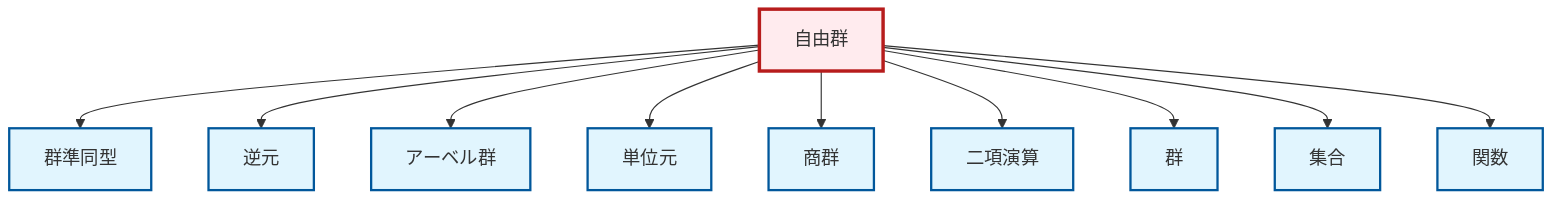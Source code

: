 graph TD
    classDef definition fill:#e1f5fe,stroke:#01579b,stroke-width:2px
    classDef theorem fill:#f3e5f5,stroke:#4a148c,stroke-width:2px
    classDef axiom fill:#fff3e0,stroke:#e65100,stroke-width:2px
    classDef example fill:#e8f5e9,stroke:#1b5e20,stroke-width:2px
    classDef current fill:#ffebee,stroke:#b71c1c,stroke-width:3px
    def-set["集合"]:::definition
    def-binary-operation["二項演算"]:::definition
    def-group["群"]:::definition
    def-abelian-group["アーベル群"]:::definition
    def-identity-element["単位元"]:::definition
    def-homomorphism["群準同型"]:::definition
    def-free-group["自由群"]:::definition
    def-function["関数"]:::definition
    def-inverse-element["逆元"]:::definition
    def-quotient-group["商群"]:::definition
    def-free-group --> def-homomorphism
    def-free-group --> def-inverse-element
    def-free-group --> def-abelian-group
    def-free-group --> def-identity-element
    def-free-group --> def-quotient-group
    def-free-group --> def-binary-operation
    def-free-group --> def-group
    def-free-group --> def-set
    def-free-group --> def-function
    class def-free-group current
